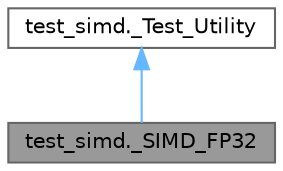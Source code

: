 digraph "test_simd._SIMD_FP32"
{
 // LATEX_PDF_SIZE
  bgcolor="transparent";
  edge [fontname=Helvetica,fontsize=10,labelfontname=Helvetica,labelfontsize=10];
  node [fontname=Helvetica,fontsize=10,shape=box,height=0.2,width=0.4];
  Node1 [id="Node000001",label="test_simd._SIMD_FP32",height=0.2,width=0.4,color="gray40", fillcolor="grey60", style="filled", fontcolor="black",tooltip=" "];
  Node2 -> Node1 [id="edge2_Node000001_Node000002",dir="back",color="steelblue1",style="solid",tooltip=" "];
  Node2 [id="Node000002",label="test_simd._Test_Utility",height=0.2,width=0.4,color="gray40", fillcolor="white", style="filled",URL="$classtest__simd_1_1__Test__Utility.html",tooltip=" "];
}
